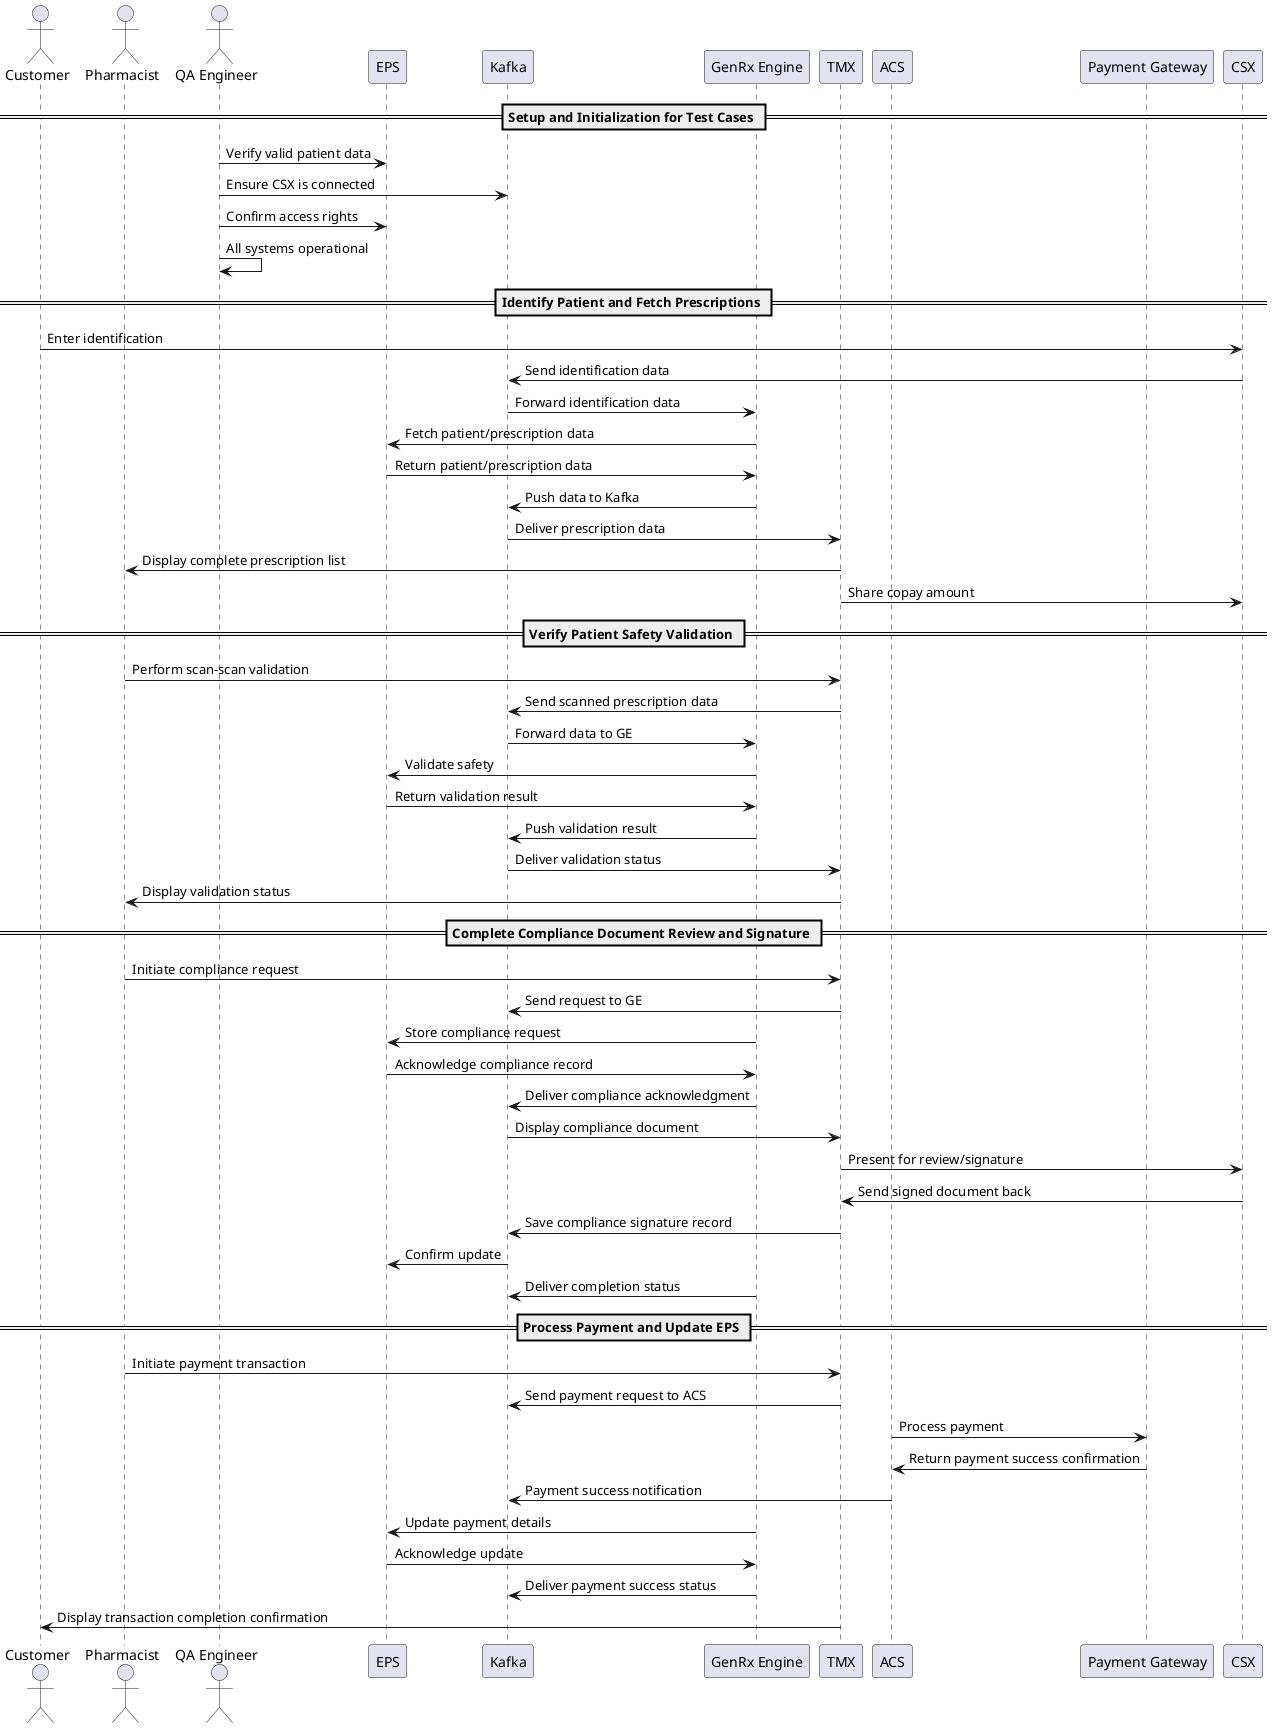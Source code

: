 @startuml
actor Customer
actor Pharmacist
actor "QA Engineer" as QA
participant "EPS" as eps
participant "Kafka" as kafka
participant "GenRx Engine" as ge
participant "TMX" as tmx
participant "ACS" as acs
participant "Payment Gateway" as pg
participant "CSX" as csx

== Setup and Initialization for Test Cases ==
QA -> eps : Verify valid patient data
QA -> kafka : Ensure CSX is connected
QA -> eps : Confirm access rights
QA -> QA : All systems operational

== Identify Patient and Fetch Prescriptions ==
Customer -> csx : Enter identification
csx -> kafka : Send identification data
kafka -> ge : Forward identification data
ge -> eps : Fetch patient/prescription data
eps -> ge : Return patient/prescription data
ge -> kafka : Push data to Kafka
kafka -> tmx : Deliver prescription data
tmx -> Pharmacist : Display complete prescription list
tmx -> csx : Share copay amount

== Verify Patient Safety Validation ==
Pharmacist -> tmx : Perform scan-scan validation
tmx -> kafka : Send scanned prescription data
kafka -> ge : Forward data to GE
ge -> eps : Validate safety
eps -> ge : Return validation result
ge -> kafka : Push validation result
kafka -> tmx : Deliver validation status
tmx -> Pharmacist : Display validation status

== Complete Compliance Document Review and Signature ==
Pharmacist -> tmx : Initiate compliance request
tmx -> kafka : Send request to GE
ge -> eps : Store compliance request
eps -> ge : Acknowledge compliance record
ge -> kafka : Deliver compliance acknowledgment
kafka -> tmx : Display compliance document
tmx -> csx : Present for review/signature
csx -> tmx : Send signed document back
tmx -> kafka : Save compliance signature record
kafka -> eps : Confirm update
ge -> kafka : Deliver completion status

== Process Payment and Update EPS ==
Pharmacist -> tmx : Initiate payment transaction
tmx -> kafka : Send payment request to ACS
acs -> pg : Process payment
pg -> acs : Return payment success confirmation
acs -> kafka : Payment success notification
ge -> eps : Update payment details
eps -> ge : Acknowledge update
ge -> kafka : Deliver payment success status
tmx -> Customer : Display transaction completion confirmation

@enduml